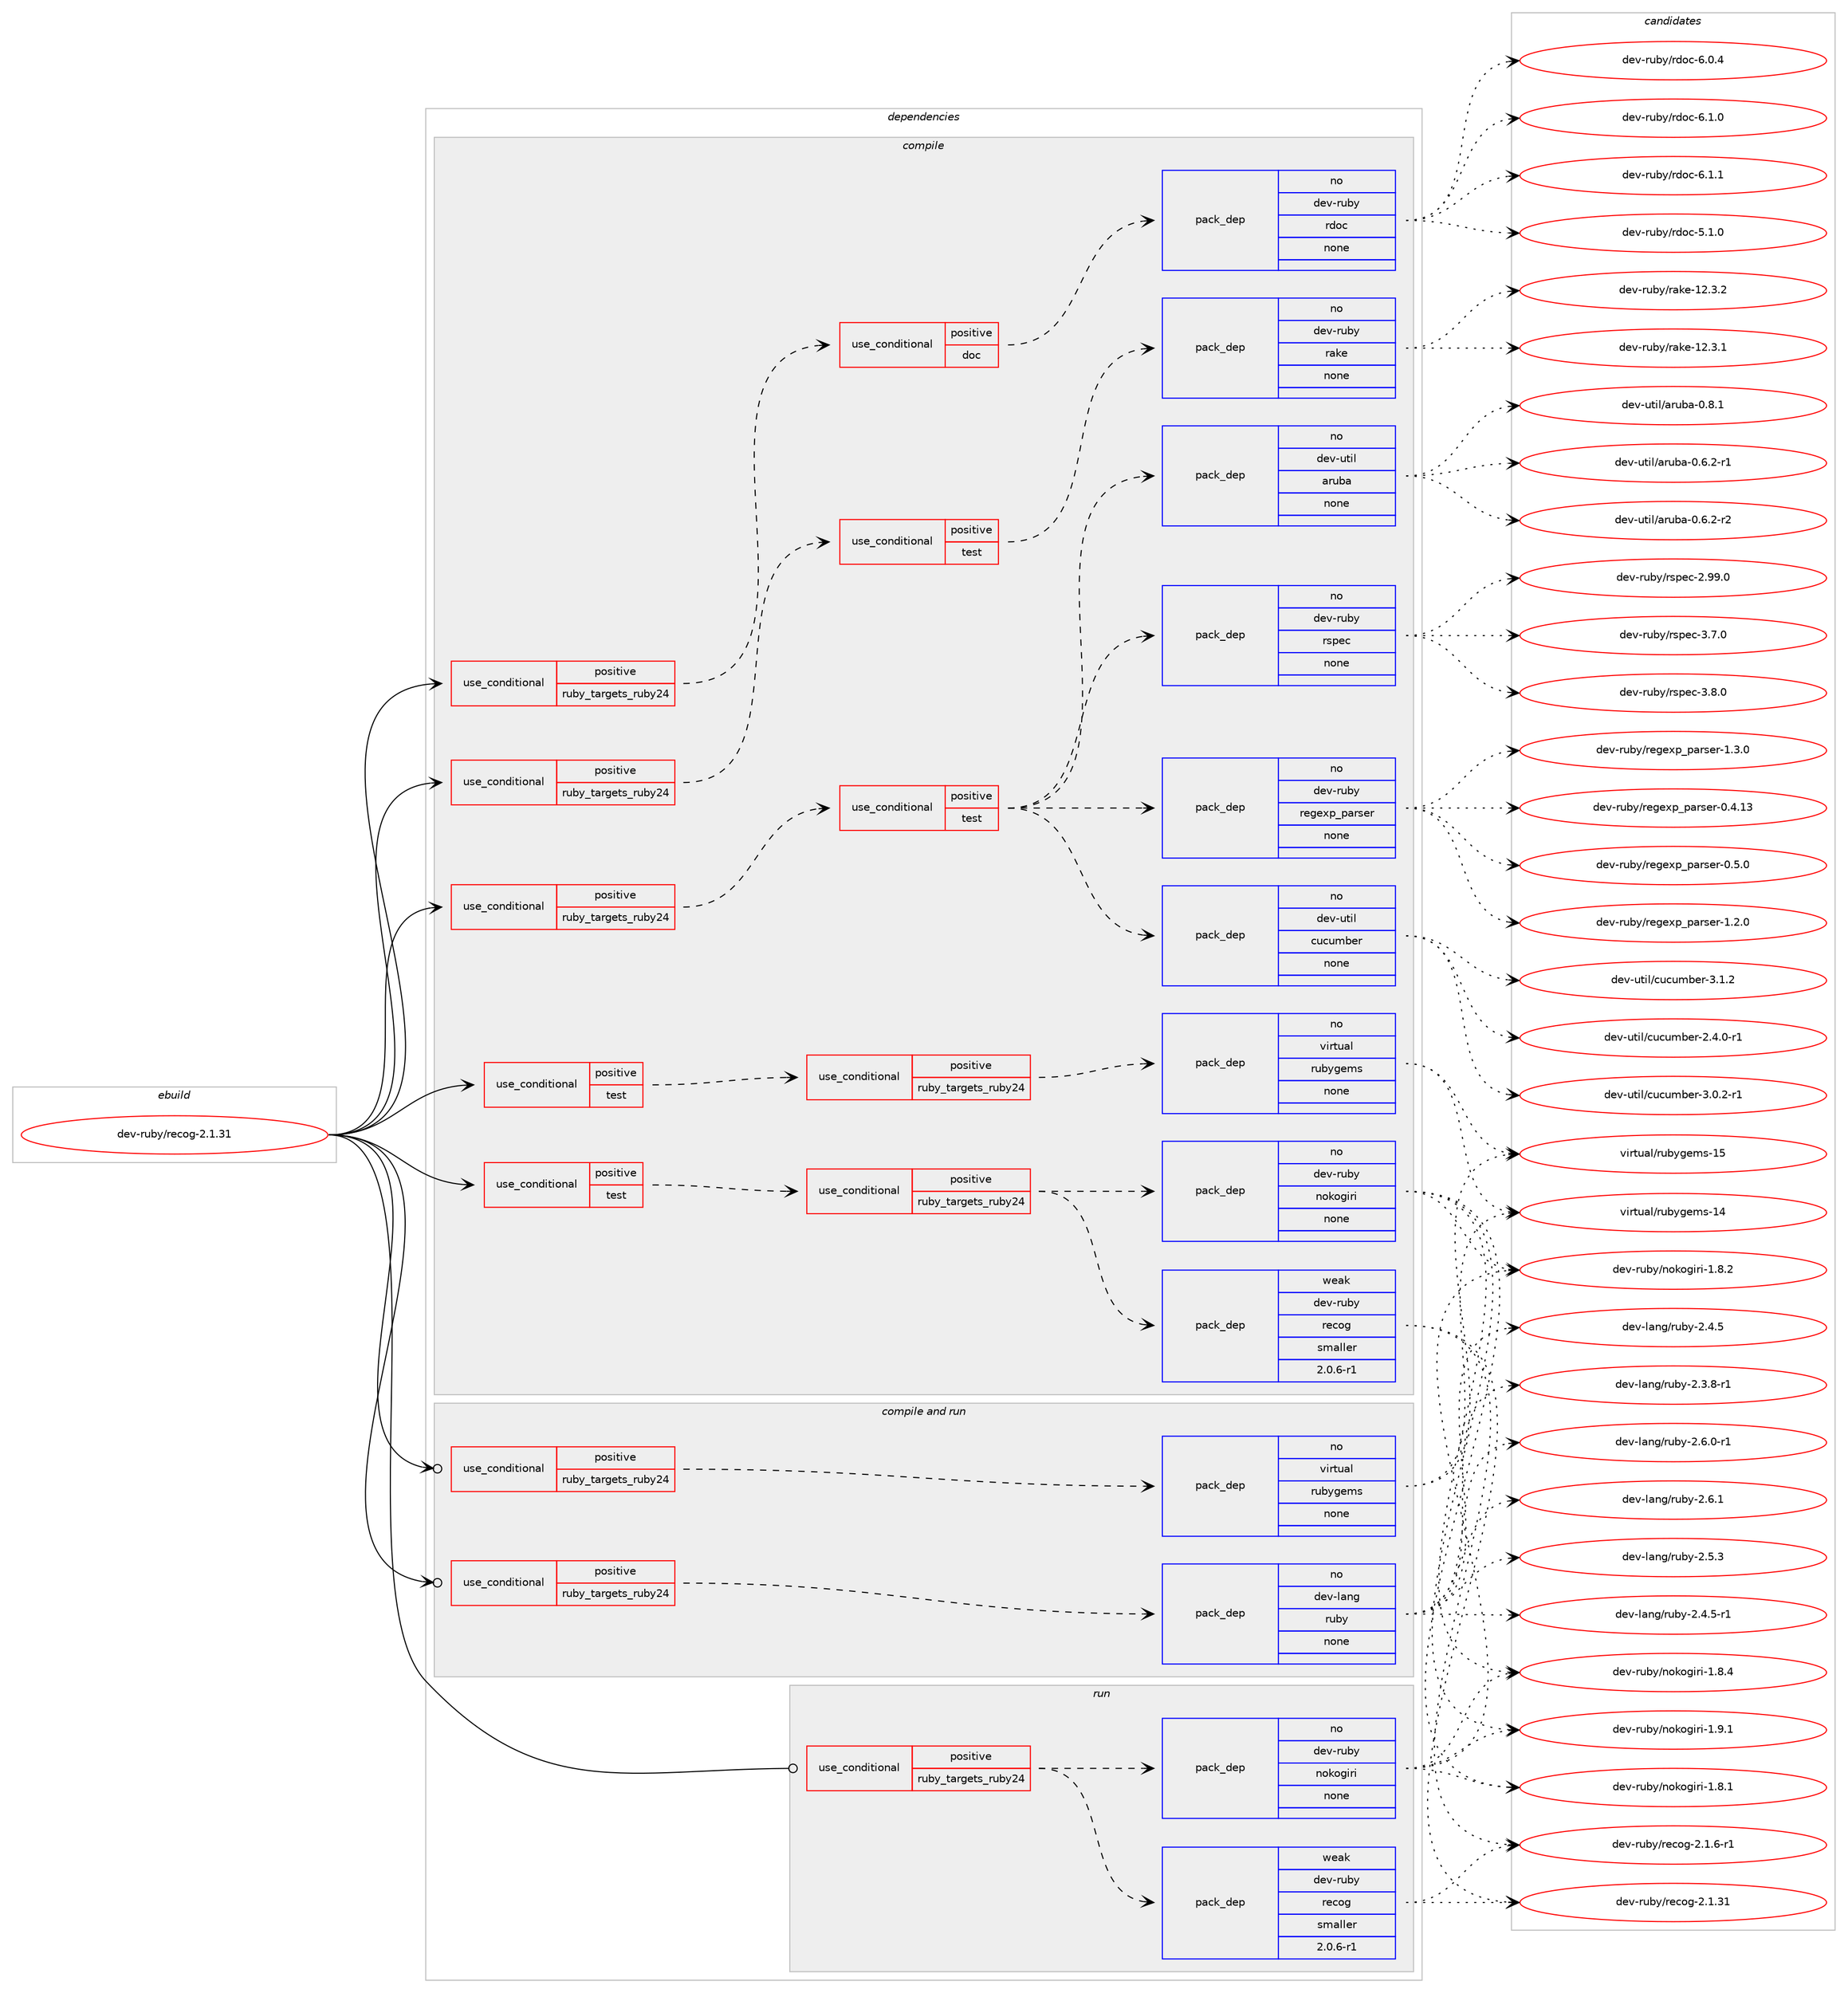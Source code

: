 digraph prolog {

# *************
# Graph options
# *************

newrank=true;
concentrate=true;
compound=true;
graph [rankdir=LR,fontname=Helvetica,fontsize=10,ranksep=1.5];#, ranksep=2.5, nodesep=0.2];
edge  [arrowhead=vee];
node  [fontname=Helvetica,fontsize=10];

# **********
# The ebuild
# **********

subgraph cluster_leftcol {
color=gray;
rank=same;
label=<<i>ebuild</i>>;
id [label="dev-ruby/recog-2.1.31", color=red, width=4, href="../dev-ruby/recog-2.1.31.svg"];
}

# ****************
# The dependencies
# ****************

subgraph cluster_midcol {
color=gray;
label=<<i>dependencies</i>>;
subgraph cluster_compile {
fillcolor="#eeeeee";
style=filled;
label=<<i>compile</i>>;
subgraph cond412266 {
dependency1517136 [label=<<TABLE BORDER="0" CELLBORDER="1" CELLSPACING="0" CELLPADDING="4"><TR><TD ROWSPAN="3" CELLPADDING="10">use_conditional</TD></TR><TR><TD>positive</TD></TR><TR><TD>ruby_targets_ruby24</TD></TR></TABLE>>, shape=none, color=red];
subgraph cond412267 {
dependency1517137 [label=<<TABLE BORDER="0" CELLBORDER="1" CELLSPACING="0" CELLPADDING="4"><TR><TD ROWSPAN="3" CELLPADDING="10">use_conditional</TD></TR><TR><TD>positive</TD></TR><TR><TD>doc</TD></TR></TABLE>>, shape=none, color=red];
subgraph pack1081364 {
dependency1517138 [label=<<TABLE BORDER="0" CELLBORDER="1" CELLSPACING="0" CELLPADDING="4" WIDTH="220"><TR><TD ROWSPAN="6" CELLPADDING="30">pack_dep</TD></TR><TR><TD WIDTH="110">no</TD></TR><TR><TD>dev-ruby</TD></TR><TR><TD>rdoc</TD></TR><TR><TD>none</TD></TR><TR><TD></TD></TR></TABLE>>, shape=none, color=blue];
}
dependency1517137:e -> dependency1517138:w [weight=20,style="dashed",arrowhead="vee"];
}
dependency1517136:e -> dependency1517137:w [weight=20,style="dashed",arrowhead="vee"];
}
id:e -> dependency1517136:w [weight=20,style="solid",arrowhead="vee"];
subgraph cond412268 {
dependency1517139 [label=<<TABLE BORDER="0" CELLBORDER="1" CELLSPACING="0" CELLPADDING="4"><TR><TD ROWSPAN="3" CELLPADDING="10">use_conditional</TD></TR><TR><TD>positive</TD></TR><TR><TD>ruby_targets_ruby24</TD></TR></TABLE>>, shape=none, color=red];
subgraph cond412269 {
dependency1517140 [label=<<TABLE BORDER="0" CELLBORDER="1" CELLSPACING="0" CELLPADDING="4"><TR><TD ROWSPAN="3" CELLPADDING="10">use_conditional</TD></TR><TR><TD>positive</TD></TR><TR><TD>test</TD></TR></TABLE>>, shape=none, color=red];
subgraph pack1081365 {
dependency1517141 [label=<<TABLE BORDER="0" CELLBORDER="1" CELLSPACING="0" CELLPADDING="4" WIDTH="220"><TR><TD ROWSPAN="6" CELLPADDING="30">pack_dep</TD></TR><TR><TD WIDTH="110">no</TD></TR><TR><TD>dev-ruby</TD></TR><TR><TD>rake</TD></TR><TR><TD>none</TD></TR><TR><TD></TD></TR></TABLE>>, shape=none, color=blue];
}
dependency1517140:e -> dependency1517141:w [weight=20,style="dashed",arrowhead="vee"];
}
dependency1517139:e -> dependency1517140:w [weight=20,style="dashed",arrowhead="vee"];
}
id:e -> dependency1517139:w [weight=20,style="solid",arrowhead="vee"];
subgraph cond412270 {
dependency1517142 [label=<<TABLE BORDER="0" CELLBORDER="1" CELLSPACING="0" CELLPADDING="4"><TR><TD ROWSPAN="3" CELLPADDING="10">use_conditional</TD></TR><TR><TD>positive</TD></TR><TR><TD>ruby_targets_ruby24</TD></TR></TABLE>>, shape=none, color=red];
subgraph cond412271 {
dependency1517143 [label=<<TABLE BORDER="0" CELLBORDER="1" CELLSPACING="0" CELLPADDING="4"><TR><TD ROWSPAN="3" CELLPADDING="10">use_conditional</TD></TR><TR><TD>positive</TD></TR><TR><TD>test</TD></TR></TABLE>>, shape=none, color=red];
subgraph pack1081366 {
dependency1517144 [label=<<TABLE BORDER="0" CELLBORDER="1" CELLSPACING="0" CELLPADDING="4" WIDTH="220"><TR><TD ROWSPAN="6" CELLPADDING="30">pack_dep</TD></TR><TR><TD WIDTH="110">no</TD></TR><TR><TD>dev-ruby</TD></TR><TR><TD>regexp_parser</TD></TR><TR><TD>none</TD></TR><TR><TD></TD></TR></TABLE>>, shape=none, color=blue];
}
dependency1517143:e -> dependency1517144:w [weight=20,style="dashed",arrowhead="vee"];
subgraph pack1081367 {
dependency1517145 [label=<<TABLE BORDER="0" CELLBORDER="1" CELLSPACING="0" CELLPADDING="4" WIDTH="220"><TR><TD ROWSPAN="6" CELLPADDING="30">pack_dep</TD></TR><TR><TD WIDTH="110">no</TD></TR><TR><TD>dev-ruby</TD></TR><TR><TD>rspec</TD></TR><TR><TD>none</TD></TR><TR><TD></TD></TR></TABLE>>, shape=none, color=blue];
}
dependency1517143:e -> dependency1517145:w [weight=20,style="dashed",arrowhead="vee"];
subgraph pack1081368 {
dependency1517146 [label=<<TABLE BORDER="0" CELLBORDER="1" CELLSPACING="0" CELLPADDING="4" WIDTH="220"><TR><TD ROWSPAN="6" CELLPADDING="30">pack_dep</TD></TR><TR><TD WIDTH="110">no</TD></TR><TR><TD>dev-util</TD></TR><TR><TD>aruba</TD></TR><TR><TD>none</TD></TR><TR><TD></TD></TR></TABLE>>, shape=none, color=blue];
}
dependency1517143:e -> dependency1517146:w [weight=20,style="dashed",arrowhead="vee"];
subgraph pack1081369 {
dependency1517147 [label=<<TABLE BORDER="0" CELLBORDER="1" CELLSPACING="0" CELLPADDING="4" WIDTH="220"><TR><TD ROWSPAN="6" CELLPADDING="30">pack_dep</TD></TR><TR><TD WIDTH="110">no</TD></TR><TR><TD>dev-util</TD></TR><TR><TD>cucumber</TD></TR><TR><TD>none</TD></TR><TR><TD></TD></TR></TABLE>>, shape=none, color=blue];
}
dependency1517143:e -> dependency1517147:w [weight=20,style="dashed",arrowhead="vee"];
}
dependency1517142:e -> dependency1517143:w [weight=20,style="dashed",arrowhead="vee"];
}
id:e -> dependency1517142:w [weight=20,style="solid",arrowhead="vee"];
subgraph cond412272 {
dependency1517148 [label=<<TABLE BORDER="0" CELLBORDER="1" CELLSPACING="0" CELLPADDING="4"><TR><TD ROWSPAN="3" CELLPADDING="10">use_conditional</TD></TR><TR><TD>positive</TD></TR><TR><TD>test</TD></TR></TABLE>>, shape=none, color=red];
subgraph cond412273 {
dependency1517149 [label=<<TABLE BORDER="0" CELLBORDER="1" CELLSPACING="0" CELLPADDING="4"><TR><TD ROWSPAN="3" CELLPADDING="10">use_conditional</TD></TR><TR><TD>positive</TD></TR><TR><TD>ruby_targets_ruby24</TD></TR></TABLE>>, shape=none, color=red];
subgraph pack1081370 {
dependency1517150 [label=<<TABLE BORDER="0" CELLBORDER="1" CELLSPACING="0" CELLPADDING="4" WIDTH="220"><TR><TD ROWSPAN="6" CELLPADDING="30">pack_dep</TD></TR><TR><TD WIDTH="110">no</TD></TR><TR><TD>dev-ruby</TD></TR><TR><TD>nokogiri</TD></TR><TR><TD>none</TD></TR><TR><TD></TD></TR></TABLE>>, shape=none, color=blue];
}
dependency1517149:e -> dependency1517150:w [weight=20,style="dashed",arrowhead="vee"];
subgraph pack1081371 {
dependency1517151 [label=<<TABLE BORDER="0" CELLBORDER="1" CELLSPACING="0" CELLPADDING="4" WIDTH="220"><TR><TD ROWSPAN="6" CELLPADDING="30">pack_dep</TD></TR><TR><TD WIDTH="110">weak</TD></TR><TR><TD>dev-ruby</TD></TR><TR><TD>recog</TD></TR><TR><TD>smaller</TD></TR><TR><TD>2.0.6-r1</TD></TR></TABLE>>, shape=none, color=blue];
}
dependency1517149:e -> dependency1517151:w [weight=20,style="dashed",arrowhead="vee"];
}
dependency1517148:e -> dependency1517149:w [weight=20,style="dashed",arrowhead="vee"];
}
id:e -> dependency1517148:w [weight=20,style="solid",arrowhead="vee"];
subgraph cond412274 {
dependency1517152 [label=<<TABLE BORDER="0" CELLBORDER="1" CELLSPACING="0" CELLPADDING="4"><TR><TD ROWSPAN="3" CELLPADDING="10">use_conditional</TD></TR><TR><TD>positive</TD></TR><TR><TD>test</TD></TR></TABLE>>, shape=none, color=red];
subgraph cond412275 {
dependency1517153 [label=<<TABLE BORDER="0" CELLBORDER="1" CELLSPACING="0" CELLPADDING="4"><TR><TD ROWSPAN="3" CELLPADDING="10">use_conditional</TD></TR><TR><TD>positive</TD></TR><TR><TD>ruby_targets_ruby24</TD></TR></TABLE>>, shape=none, color=red];
subgraph pack1081372 {
dependency1517154 [label=<<TABLE BORDER="0" CELLBORDER="1" CELLSPACING="0" CELLPADDING="4" WIDTH="220"><TR><TD ROWSPAN="6" CELLPADDING="30">pack_dep</TD></TR><TR><TD WIDTH="110">no</TD></TR><TR><TD>virtual</TD></TR><TR><TD>rubygems</TD></TR><TR><TD>none</TD></TR><TR><TD></TD></TR></TABLE>>, shape=none, color=blue];
}
dependency1517153:e -> dependency1517154:w [weight=20,style="dashed",arrowhead="vee"];
}
dependency1517152:e -> dependency1517153:w [weight=20,style="dashed",arrowhead="vee"];
}
id:e -> dependency1517152:w [weight=20,style="solid",arrowhead="vee"];
}
subgraph cluster_compileandrun {
fillcolor="#eeeeee";
style=filled;
label=<<i>compile and run</i>>;
subgraph cond412276 {
dependency1517155 [label=<<TABLE BORDER="0" CELLBORDER="1" CELLSPACING="0" CELLPADDING="4"><TR><TD ROWSPAN="3" CELLPADDING="10">use_conditional</TD></TR><TR><TD>positive</TD></TR><TR><TD>ruby_targets_ruby24</TD></TR></TABLE>>, shape=none, color=red];
subgraph pack1081373 {
dependency1517156 [label=<<TABLE BORDER="0" CELLBORDER="1" CELLSPACING="0" CELLPADDING="4" WIDTH="220"><TR><TD ROWSPAN="6" CELLPADDING="30">pack_dep</TD></TR><TR><TD WIDTH="110">no</TD></TR><TR><TD>dev-lang</TD></TR><TR><TD>ruby</TD></TR><TR><TD>none</TD></TR><TR><TD></TD></TR></TABLE>>, shape=none, color=blue];
}
dependency1517155:e -> dependency1517156:w [weight=20,style="dashed",arrowhead="vee"];
}
id:e -> dependency1517155:w [weight=20,style="solid",arrowhead="odotvee"];
subgraph cond412277 {
dependency1517157 [label=<<TABLE BORDER="0" CELLBORDER="1" CELLSPACING="0" CELLPADDING="4"><TR><TD ROWSPAN="3" CELLPADDING="10">use_conditional</TD></TR><TR><TD>positive</TD></TR><TR><TD>ruby_targets_ruby24</TD></TR></TABLE>>, shape=none, color=red];
subgraph pack1081374 {
dependency1517158 [label=<<TABLE BORDER="0" CELLBORDER="1" CELLSPACING="0" CELLPADDING="4" WIDTH="220"><TR><TD ROWSPAN="6" CELLPADDING="30">pack_dep</TD></TR><TR><TD WIDTH="110">no</TD></TR><TR><TD>virtual</TD></TR><TR><TD>rubygems</TD></TR><TR><TD>none</TD></TR><TR><TD></TD></TR></TABLE>>, shape=none, color=blue];
}
dependency1517157:e -> dependency1517158:w [weight=20,style="dashed",arrowhead="vee"];
}
id:e -> dependency1517157:w [weight=20,style="solid",arrowhead="odotvee"];
}
subgraph cluster_run {
fillcolor="#eeeeee";
style=filled;
label=<<i>run</i>>;
subgraph cond412278 {
dependency1517159 [label=<<TABLE BORDER="0" CELLBORDER="1" CELLSPACING="0" CELLPADDING="4"><TR><TD ROWSPAN="3" CELLPADDING="10">use_conditional</TD></TR><TR><TD>positive</TD></TR><TR><TD>ruby_targets_ruby24</TD></TR></TABLE>>, shape=none, color=red];
subgraph pack1081375 {
dependency1517160 [label=<<TABLE BORDER="0" CELLBORDER="1" CELLSPACING="0" CELLPADDING="4" WIDTH="220"><TR><TD ROWSPAN="6" CELLPADDING="30">pack_dep</TD></TR><TR><TD WIDTH="110">no</TD></TR><TR><TD>dev-ruby</TD></TR><TR><TD>nokogiri</TD></TR><TR><TD>none</TD></TR><TR><TD></TD></TR></TABLE>>, shape=none, color=blue];
}
dependency1517159:e -> dependency1517160:w [weight=20,style="dashed",arrowhead="vee"];
subgraph pack1081376 {
dependency1517161 [label=<<TABLE BORDER="0" CELLBORDER="1" CELLSPACING="0" CELLPADDING="4" WIDTH="220"><TR><TD ROWSPAN="6" CELLPADDING="30">pack_dep</TD></TR><TR><TD WIDTH="110">weak</TD></TR><TR><TD>dev-ruby</TD></TR><TR><TD>recog</TD></TR><TR><TD>smaller</TD></TR><TR><TD>2.0.6-r1</TD></TR></TABLE>>, shape=none, color=blue];
}
dependency1517159:e -> dependency1517161:w [weight=20,style="dashed",arrowhead="vee"];
}
id:e -> dependency1517159:w [weight=20,style="solid",arrowhead="odot"];
}
}

# **************
# The candidates
# **************

subgraph cluster_choices {
rank=same;
color=gray;
label=<<i>candidates</i>>;

subgraph choice1081364 {
color=black;
nodesep=1;
choice10010111845114117981214711410011199455346494648 [label="dev-ruby/rdoc-5.1.0", color=red, width=4,href="../dev-ruby/rdoc-5.1.0.svg"];
choice10010111845114117981214711410011199455446484652 [label="dev-ruby/rdoc-6.0.4", color=red, width=4,href="../dev-ruby/rdoc-6.0.4.svg"];
choice10010111845114117981214711410011199455446494648 [label="dev-ruby/rdoc-6.1.0", color=red, width=4,href="../dev-ruby/rdoc-6.1.0.svg"];
choice10010111845114117981214711410011199455446494649 [label="dev-ruby/rdoc-6.1.1", color=red, width=4,href="../dev-ruby/rdoc-6.1.1.svg"];
dependency1517138:e -> choice10010111845114117981214711410011199455346494648:w [style=dotted,weight="100"];
dependency1517138:e -> choice10010111845114117981214711410011199455446484652:w [style=dotted,weight="100"];
dependency1517138:e -> choice10010111845114117981214711410011199455446494648:w [style=dotted,weight="100"];
dependency1517138:e -> choice10010111845114117981214711410011199455446494649:w [style=dotted,weight="100"];
}
subgraph choice1081365 {
color=black;
nodesep=1;
choice1001011184511411798121471149710710145495046514649 [label="dev-ruby/rake-12.3.1", color=red, width=4,href="../dev-ruby/rake-12.3.1.svg"];
choice1001011184511411798121471149710710145495046514650 [label="dev-ruby/rake-12.3.2", color=red, width=4,href="../dev-ruby/rake-12.3.2.svg"];
dependency1517141:e -> choice1001011184511411798121471149710710145495046514649:w [style=dotted,weight="100"];
dependency1517141:e -> choice1001011184511411798121471149710710145495046514650:w [style=dotted,weight="100"];
}
subgraph choice1081366 {
color=black;
nodesep=1;
choice100101118451141179812147114101103101120112951129711411510111445484652464951 [label="dev-ruby/regexp_parser-0.4.13", color=red, width=4,href="../dev-ruby/regexp_parser-0.4.13.svg"];
choice1001011184511411798121471141011031011201129511297114115101114454846534648 [label="dev-ruby/regexp_parser-0.5.0", color=red, width=4,href="../dev-ruby/regexp_parser-0.5.0.svg"];
choice1001011184511411798121471141011031011201129511297114115101114454946504648 [label="dev-ruby/regexp_parser-1.2.0", color=red, width=4,href="../dev-ruby/regexp_parser-1.2.0.svg"];
choice1001011184511411798121471141011031011201129511297114115101114454946514648 [label="dev-ruby/regexp_parser-1.3.0", color=red, width=4,href="../dev-ruby/regexp_parser-1.3.0.svg"];
dependency1517144:e -> choice100101118451141179812147114101103101120112951129711411510111445484652464951:w [style=dotted,weight="100"];
dependency1517144:e -> choice1001011184511411798121471141011031011201129511297114115101114454846534648:w [style=dotted,weight="100"];
dependency1517144:e -> choice1001011184511411798121471141011031011201129511297114115101114454946504648:w [style=dotted,weight="100"];
dependency1517144:e -> choice1001011184511411798121471141011031011201129511297114115101114454946514648:w [style=dotted,weight="100"];
}
subgraph choice1081367 {
color=black;
nodesep=1;
choice1001011184511411798121471141151121019945504657574648 [label="dev-ruby/rspec-2.99.0", color=red, width=4,href="../dev-ruby/rspec-2.99.0.svg"];
choice10010111845114117981214711411511210199455146554648 [label="dev-ruby/rspec-3.7.0", color=red, width=4,href="../dev-ruby/rspec-3.7.0.svg"];
choice10010111845114117981214711411511210199455146564648 [label="dev-ruby/rspec-3.8.0", color=red, width=4,href="../dev-ruby/rspec-3.8.0.svg"];
dependency1517145:e -> choice1001011184511411798121471141151121019945504657574648:w [style=dotted,weight="100"];
dependency1517145:e -> choice10010111845114117981214711411511210199455146554648:w [style=dotted,weight="100"];
dependency1517145:e -> choice10010111845114117981214711411511210199455146564648:w [style=dotted,weight="100"];
}
subgraph choice1081368 {
color=black;
nodesep=1;
choice10010111845117116105108479711411798974548465446504511449 [label="dev-util/aruba-0.6.2-r1", color=red, width=4,href="../dev-util/aruba-0.6.2-r1.svg"];
choice10010111845117116105108479711411798974548465446504511450 [label="dev-util/aruba-0.6.2-r2", color=red, width=4,href="../dev-util/aruba-0.6.2-r2.svg"];
choice1001011184511711610510847971141179897454846564649 [label="dev-util/aruba-0.8.1", color=red, width=4,href="../dev-util/aruba-0.8.1.svg"];
dependency1517146:e -> choice10010111845117116105108479711411798974548465446504511449:w [style=dotted,weight="100"];
dependency1517146:e -> choice10010111845117116105108479711411798974548465446504511450:w [style=dotted,weight="100"];
dependency1517146:e -> choice1001011184511711610510847971141179897454846564649:w [style=dotted,weight="100"];
}
subgraph choice1081369 {
color=black;
nodesep=1;
choice10010111845117116105108479911799117109981011144550465246484511449 [label="dev-util/cucumber-2.4.0-r1", color=red, width=4,href="../dev-util/cucumber-2.4.0-r1.svg"];
choice10010111845117116105108479911799117109981011144551464846504511449 [label="dev-util/cucumber-3.0.2-r1", color=red, width=4,href="../dev-util/cucumber-3.0.2-r1.svg"];
choice1001011184511711610510847991179911710998101114455146494650 [label="dev-util/cucumber-3.1.2", color=red, width=4,href="../dev-util/cucumber-3.1.2.svg"];
dependency1517147:e -> choice10010111845117116105108479911799117109981011144550465246484511449:w [style=dotted,weight="100"];
dependency1517147:e -> choice10010111845117116105108479911799117109981011144551464846504511449:w [style=dotted,weight="100"];
dependency1517147:e -> choice1001011184511711610510847991179911710998101114455146494650:w [style=dotted,weight="100"];
}
subgraph choice1081370 {
color=black;
nodesep=1;
choice100101118451141179812147110111107111103105114105454946564649 [label="dev-ruby/nokogiri-1.8.1", color=red, width=4,href="../dev-ruby/nokogiri-1.8.1.svg"];
choice100101118451141179812147110111107111103105114105454946564650 [label="dev-ruby/nokogiri-1.8.2", color=red, width=4,href="../dev-ruby/nokogiri-1.8.2.svg"];
choice100101118451141179812147110111107111103105114105454946564652 [label="dev-ruby/nokogiri-1.8.4", color=red, width=4,href="../dev-ruby/nokogiri-1.8.4.svg"];
choice100101118451141179812147110111107111103105114105454946574649 [label="dev-ruby/nokogiri-1.9.1", color=red, width=4,href="../dev-ruby/nokogiri-1.9.1.svg"];
dependency1517150:e -> choice100101118451141179812147110111107111103105114105454946564649:w [style=dotted,weight="100"];
dependency1517150:e -> choice100101118451141179812147110111107111103105114105454946564650:w [style=dotted,weight="100"];
dependency1517150:e -> choice100101118451141179812147110111107111103105114105454946564652:w [style=dotted,weight="100"];
dependency1517150:e -> choice100101118451141179812147110111107111103105114105454946574649:w [style=dotted,weight="100"];
}
subgraph choice1081371 {
color=black;
nodesep=1;
choice1001011184511411798121471141019911110345504649465149 [label="dev-ruby/recog-2.1.31", color=red, width=4,href="../dev-ruby/recog-2.1.31.svg"];
choice100101118451141179812147114101991111034550464946544511449 [label="dev-ruby/recog-2.1.6-r1", color=red, width=4,href="../dev-ruby/recog-2.1.6-r1.svg"];
dependency1517151:e -> choice1001011184511411798121471141019911110345504649465149:w [style=dotted,weight="100"];
dependency1517151:e -> choice100101118451141179812147114101991111034550464946544511449:w [style=dotted,weight="100"];
}
subgraph choice1081372 {
color=black;
nodesep=1;
choice118105114116117971084711411798121103101109115454952 [label="virtual/rubygems-14", color=red, width=4,href="../virtual/rubygems-14.svg"];
choice118105114116117971084711411798121103101109115454953 [label="virtual/rubygems-15", color=red, width=4,href="../virtual/rubygems-15.svg"];
dependency1517154:e -> choice118105114116117971084711411798121103101109115454952:w [style=dotted,weight="100"];
dependency1517154:e -> choice118105114116117971084711411798121103101109115454953:w [style=dotted,weight="100"];
}
subgraph choice1081373 {
color=black;
nodesep=1;
choice100101118451089711010347114117981214550465146564511449 [label="dev-lang/ruby-2.3.8-r1", color=red, width=4,href="../dev-lang/ruby-2.3.8-r1.svg"];
choice10010111845108971101034711411798121455046524653 [label="dev-lang/ruby-2.4.5", color=red, width=4,href="../dev-lang/ruby-2.4.5.svg"];
choice100101118451089711010347114117981214550465246534511449 [label="dev-lang/ruby-2.4.5-r1", color=red, width=4,href="../dev-lang/ruby-2.4.5-r1.svg"];
choice10010111845108971101034711411798121455046534651 [label="dev-lang/ruby-2.5.3", color=red, width=4,href="../dev-lang/ruby-2.5.3.svg"];
choice100101118451089711010347114117981214550465446484511449 [label="dev-lang/ruby-2.6.0-r1", color=red, width=4,href="../dev-lang/ruby-2.6.0-r1.svg"];
choice10010111845108971101034711411798121455046544649 [label="dev-lang/ruby-2.6.1", color=red, width=4,href="../dev-lang/ruby-2.6.1.svg"];
dependency1517156:e -> choice100101118451089711010347114117981214550465146564511449:w [style=dotted,weight="100"];
dependency1517156:e -> choice10010111845108971101034711411798121455046524653:w [style=dotted,weight="100"];
dependency1517156:e -> choice100101118451089711010347114117981214550465246534511449:w [style=dotted,weight="100"];
dependency1517156:e -> choice10010111845108971101034711411798121455046534651:w [style=dotted,weight="100"];
dependency1517156:e -> choice100101118451089711010347114117981214550465446484511449:w [style=dotted,weight="100"];
dependency1517156:e -> choice10010111845108971101034711411798121455046544649:w [style=dotted,weight="100"];
}
subgraph choice1081374 {
color=black;
nodesep=1;
choice118105114116117971084711411798121103101109115454952 [label="virtual/rubygems-14", color=red, width=4,href="../virtual/rubygems-14.svg"];
choice118105114116117971084711411798121103101109115454953 [label="virtual/rubygems-15", color=red, width=4,href="../virtual/rubygems-15.svg"];
dependency1517158:e -> choice118105114116117971084711411798121103101109115454952:w [style=dotted,weight="100"];
dependency1517158:e -> choice118105114116117971084711411798121103101109115454953:w [style=dotted,weight="100"];
}
subgraph choice1081375 {
color=black;
nodesep=1;
choice100101118451141179812147110111107111103105114105454946564649 [label="dev-ruby/nokogiri-1.8.1", color=red, width=4,href="../dev-ruby/nokogiri-1.8.1.svg"];
choice100101118451141179812147110111107111103105114105454946564650 [label="dev-ruby/nokogiri-1.8.2", color=red, width=4,href="../dev-ruby/nokogiri-1.8.2.svg"];
choice100101118451141179812147110111107111103105114105454946564652 [label="dev-ruby/nokogiri-1.8.4", color=red, width=4,href="../dev-ruby/nokogiri-1.8.4.svg"];
choice100101118451141179812147110111107111103105114105454946574649 [label="dev-ruby/nokogiri-1.9.1", color=red, width=4,href="../dev-ruby/nokogiri-1.9.1.svg"];
dependency1517160:e -> choice100101118451141179812147110111107111103105114105454946564649:w [style=dotted,weight="100"];
dependency1517160:e -> choice100101118451141179812147110111107111103105114105454946564650:w [style=dotted,weight="100"];
dependency1517160:e -> choice100101118451141179812147110111107111103105114105454946564652:w [style=dotted,weight="100"];
dependency1517160:e -> choice100101118451141179812147110111107111103105114105454946574649:w [style=dotted,weight="100"];
}
subgraph choice1081376 {
color=black;
nodesep=1;
choice1001011184511411798121471141019911110345504649465149 [label="dev-ruby/recog-2.1.31", color=red, width=4,href="../dev-ruby/recog-2.1.31.svg"];
choice100101118451141179812147114101991111034550464946544511449 [label="dev-ruby/recog-2.1.6-r1", color=red, width=4,href="../dev-ruby/recog-2.1.6-r1.svg"];
dependency1517161:e -> choice1001011184511411798121471141019911110345504649465149:w [style=dotted,weight="100"];
dependency1517161:e -> choice100101118451141179812147114101991111034550464946544511449:w [style=dotted,weight="100"];
}
}

}
